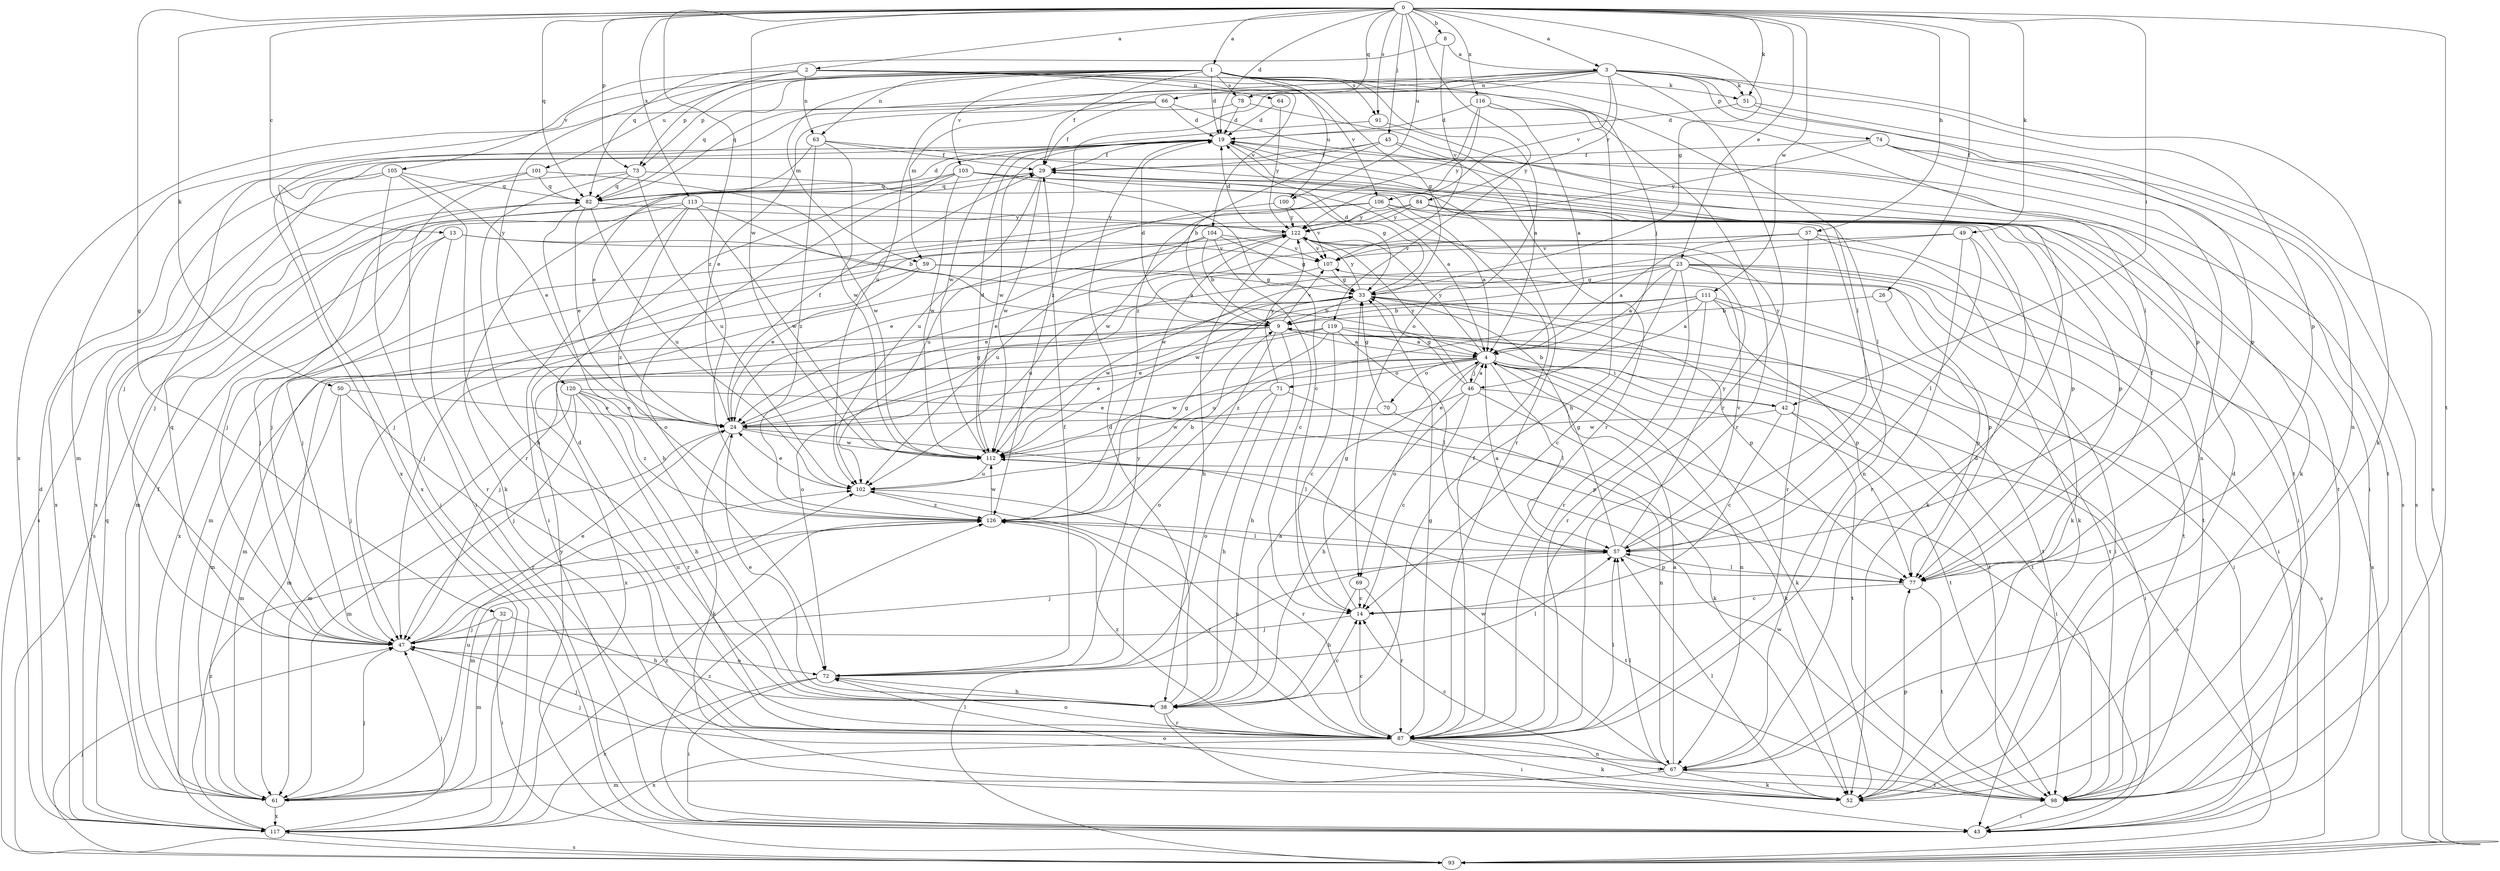 strict digraph  {
0;
1;
2;
3;
4;
8;
9;
13;
14;
19;
23;
24;
26;
29;
32;
33;
37;
38;
42;
43;
45;
46;
47;
49;
50;
51;
52;
57;
59;
61;
63;
64;
66;
67;
69;
70;
71;
72;
73;
74;
77;
78;
82;
84;
87;
91;
93;
98;
100;
101;
102;
103;
104;
105;
106;
107;
111;
112;
113;
116;
117;
119;
120;
122;
126;
0 -> 1  [label=a];
0 -> 2  [label=a];
0 -> 3  [label=a];
0 -> 8  [label=b];
0 -> 13  [label=c];
0 -> 19  [label=d];
0 -> 23  [label=e];
0 -> 26  [label=f];
0 -> 32  [label=g];
0 -> 33  [label=g];
0 -> 37  [label=h];
0 -> 42  [label=i];
0 -> 45  [label=j];
0 -> 49  [label=k];
0 -> 50  [label=k];
0 -> 51  [label=k];
0 -> 73  [label=p];
0 -> 78  [label=q];
0 -> 82  [label=q];
0 -> 91  [label=s];
0 -> 98  [label=t];
0 -> 100  [label=u];
0 -> 111  [label=w];
0 -> 112  [label=w];
0 -> 113  [label=x];
0 -> 116  [label=x];
0 -> 119  [label=y];
0 -> 126  [label=z];
1 -> 19  [label=d];
1 -> 29  [label=f];
1 -> 33  [label=g];
1 -> 46  [label=j];
1 -> 51  [label=k];
1 -> 57  [label=l];
1 -> 59  [label=m];
1 -> 63  [label=n];
1 -> 69  [label=o];
1 -> 73  [label=p];
1 -> 82  [label=q];
1 -> 91  [label=s];
1 -> 100  [label=u];
1 -> 101  [label=u];
1 -> 103  [label=v];
1 -> 117  [label=x];
1 -> 78  [label=s];
2 -> 57  [label=l];
2 -> 63  [label=n];
2 -> 64  [label=n];
2 -> 73  [label=p];
2 -> 104  [label=v];
2 -> 105  [label=v];
2 -> 106  [label=v];
2 -> 120  [label=y];
3 -> 51  [label=k];
3 -> 52  [label=k];
3 -> 59  [label=m];
3 -> 66  [label=n];
3 -> 67  [label=n];
3 -> 74  [label=p];
3 -> 77  [label=p];
3 -> 82  [label=q];
3 -> 84  [label=r];
3 -> 87  [label=r];
3 -> 102  [label=u];
3 -> 106  [label=v];
3 -> 126  [label=z];
4 -> 24  [label=e];
4 -> 42  [label=i];
4 -> 43  [label=i];
4 -> 46  [label=j];
4 -> 52  [label=k];
4 -> 57  [label=l];
4 -> 61  [label=m];
4 -> 67  [label=n];
4 -> 69  [label=o];
4 -> 70  [label=o];
4 -> 71  [label=o];
4 -> 98  [label=t];
4 -> 112  [label=w];
4 -> 122  [label=y];
8 -> 3  [label=a];
8 -> 82  [label=q];
8 -> 107  [label=v];
9 -> 4  [label=a];
9 -> 19  [label=d];
9 -> 38  [label=h];
9 -> 61  [label=m];
9 -> 72  [label=o];
9 -> 93  [label=s];
9 -> 98  [label=t];
9 -> 107  [label=v];
9 -> 117  [label=x];
13 -> 4  [label=a];
13 -> 47  [label=j];
13 -> 87  [label=r];
13 -> 107  [label=v];
13 -> 117  [label=x];
14 -> 33  [label=g];
14 -> 47  [label=j];
19 -> 29  [label=f];
19 -> 47  [label=j];
19 -> 57  [label=l];
19 -> 87  [label=r];
19 -> 93  [label=s];
19 -> 112  [label=w];
23 -> 4  [label=a];
23 -> 14  [label=c];
23 -> 24  [label=e];
23 -> 33  [label=g];
23 -> 43  [label=i];
23 -> 77  [label=p];
23 -> 87  [label=r];
23 -> 93  [label=s];
23 -> 98  [label=t];
23 -> 112  [label=w];
24 -> 29  [label=f];
24 -> 33  [label=g];
24 -> 52  [label=k];
24 -> 57  [label=l];
24 -> 61  [label=m];
24 -> 112  [label=w];
26 -> 9  [label=b];
26 -> 77  [label=p];
29 -> 82  [label=q];
29 -> 98  [label=t];
29 -> 102  [label=u];
29 -> 112  [label=w];
32 -> 38  [label=h];
32 -> 43  [label=i];
32 -> 47  [label=j];
32 -> 61  [label=m];
33 -> 9  [label=b];
33 -> 19  [label=d];
33 -> 72  [label=o];
33 -> 77  [label=p];
33 -> 98  [label=t];
33 -> 112  [label=w];
33 -> 122  [label=y];
37 -> 4  [label=a];
37 -> 24  [label=e];
37 -> 52  [label=k];
37 -> 87  [label=r];
37 -> 98  [label=t];
37 -> 107  [label=v];
38 -> 4  [label=a];
38 -> 14  [label=c];
38 -> 19  [label=d];
38 -> 24  [label=e];
38 -> 43  [label=i];
38 -> 87  [label=r];
42 -> 9  [label=b];
42 -> 14  [label=c];
42 -> 93  [label=s];
42 -> 98  [label=t];
42 -> 112  [label=w];
42 -> 122  [label=y];
43 -> 126  [label=z];
45 -> 9  [label=b];
45 -> 29  [label=f];
45 -> 43  [label=i];
45 -> 52  [label=k];
45 -> 117  [label=x];
46 -> 4  [label=a];
46 -> 14  [label=c];
46 -> 24  [label=e];
46 -> 33  [label=g];
46 -> 38  [label=h];
46 -> 43  [label=i];
46 -> 52  [label=k];
46 -> 122  [label=y];
47 -> 24  [label=e];
47 -> 72  [label=o];
47 -> 82  [label=q];
47 -> 102  [label=u];
49 -> 52  [label=k];
49 -> 57  [label=l];
49 -> 87  [label=r];
49 -> 107  [label=v];
49 -> 112  [label=w];
50 -> 24  [label=e];
50 -> 47  [label=j];
50 -> 61  [label=m];
50 -> 87  [label=r];
51 -> 19  [label=d];
51 -> 77  [label=p];
51 -> 93  [label=s];
52 -> 19  [label=d];
52 -> 57  [label=l];
52 -> 72  [label=o];
52 -> 77  [label=p];
57 -> 4  [label=a];
57 -> 33  [label=g];
57 -> 47  [label=j];
57 -> 77  [label=p];
57 -> 107  [label=v];
57 -> 122  [label=y];
59 -> 24  [label=e];
59 -> 33  [label=g];
59 -> 43  [label=i];
59 -> 47  [label=j];
61 -> 29  [label=f];
61 -> 47  [label=j];
61 -> 102  [label=u];
61 -> 117  [label=x];
61 -> 126  [label=z];
63 -> 24  [label=e];
63 -> 29  [label=f];
63 -> 98  [label=t];
63 -> 112  [label=w];
63 -> 126  [label=z];
64 -> 19  [label=d];
64 -> 122  [label=y];
66 -> 19  [label=d];
66 -> 29  [label=f];
66 -> 61  [label=m];
66 -> 87  [label=r];
66 -> 117  [label=x];
67 -> 4  [label=a];
67 -> 14  [label=c];
67 -> 19  [label=d];
67 -> 47  [label=j];
67 -> 52  [label=k];
67 -> 57  [label=l];
67 -> 61  [label=m];
67 -> 98  [label=t];
67 -> 112  [label=w];
69 -> 14  [label=c];
69 -> 38  [label=h];
69 -> 87  [label=r];
70 -> 33  [label=g];
70 -> 67  [label=n];
70 -> 112  [label=w];
71 -> 24  [label=e];
71 -> 38  [label=h];
71 -> 52  [label=k];
71 -> 72  [label=o];
71 -> 122  [label=y];
72 -> 29  [label=f];
72 -> 38  [label=h];
72 -> 43  [label=i];
72 -> 57  [label=l];
72 -> 117  [label=x];
72 -> 122  [label=y];
73 -> 33  [label=g];
73 -> 38  [label=h];
73 -> 82  [label=q];
73 -> 102  [label=u];
73 -> 117  [label=x];
74 -> 29  [label=f];
74 -> 67  [label=n];
74 -> 93  [label=s];
74 -> 98  [label=t];
74 -> 122  [label=y];
77 -> 14  [label=c];
77 -> 29  [label=f];
77 -> 57  [label=l];
77 -> 98  [label=t];
78 -> 4  [label=a];
78 -> 19  [label=d];
78 -> 24  [label=e];
82 -> 19  [label=d];
82 -> 24  [label=e];
82 -> 38  [label=h];
82 -> 102  [label=u];
82 -> 122  [label=y];
84 -> 43  [label=i];
84 -> 47  [label=j];
84 -> 77  [label=p];
84 -> 112  [label=w];
84 -> 122  [label=y];
87 -> 14  [label=c];
87 -> 19  [label=d];
87 -> 29  [label=f];
87 -> 33  [label=g];
87 -> 47  [label=j];
87 -> 52  [label=k];
87 -> 57  [label=l];
87 -> 67  [label=n];
87 -> 72  [label=o];
87 -> 98  [label=t];
87 -> 102  [label=u];
87 -> 117  [label=x];
87 -> 126  [label=z];
91 -> 77  [label=p];
91 -> 112  [label=w];
93 -> 47  [label=j];
93 -> 57  [label=l];
93 -> 122  [label=y];
98 -> 43  [label=i];
98 -> 112  [label=w];
100 -> 102  [label=u];
100 -> 107  [label=v];
100 -> 122  [label=y];
101 -> 43  [label=i];
101 -> 82  [label=q];
101 -> 93  [label=s];
101 -> 112  [label=w];
102 -> 24  [label=e];
102 -> 87  [label=r];
102 -> 126  [label=z];
103 -> 4  [label=a];
103 -> 14  [label=c];
103 -> 52  [label=k];
103 -> 67  [label=n];
103 -> 72  [label=o];
103 -> 82  [label=q];
103 -> 112  [label=w];
104 -> 9  [label=b];
104 -> 14  [label=c];
104 -> 24  [label=e];
104 -> 33  [label=g];
104 -> 47  [label=j];
104 -> 107  [label=v];
105 -> 24  [label=e];
105 -> 43  [label=i];
105 -> 47  [label=j];
105 -> 82  [label=q];
105 -> 87  [label=r];
105 -> 117  [label=x];
106 -> 4  [label=a];
106 -> 47  [label=j];
106 -> 52  [label=k];
106 -> 61  [label=m];
106 -> 77  [label=p];
106 -> 122  [label=y];
107 -> 33  [label=g];
107 -> 102  [label=u];
111 -> 4  [label=a];
111 -> 9  [label=b];
111 -> 43  [label=i];
111 -> 61  [label=m];
111 -> 77  [label=p];
111 -> 87  [label=r];
111 -> 98  [label=t];
111 -> 126  [label=z];
112 -> 19  [label=d];
112 -> 102  [label=u];
113 -> 9  [label=b];
113 -> 43  [label=i];
113 -> 47  [label=j];
113 -> 93  [label=s];
113 -> 112  [label=w];
113 -> 122  [label=y];
113 -> 126  [label=z];
116 -> 4  [label=a];
116 -> 19  [label=d];
116 -> 38  [label=h];
116 -> 87  [label=r];
116 -> 122  [label=y];
116 -> 126  [label=z];
117 -> 19  [label=d];
117 -> 47  [label=j];
117 -> 82  [label=q];
117 -> 93  [label=s];
117 -> 126  [label=z];
119 -> 4  [label=a];
119 -> 14  [label=c];
119 -> 24  [label=e];
119 -> 47  [label=j];
119 -> 57  [label=l];
119 -> 98  [label=t];
119 -> 102  [label=u];
120 -> 24  [label=e];
120 -> 38  [label=h];
120 -> 47  [label=j];
120 -> 61  [label=m];
120 -> 77  [label=p];
120 -> 87  [label=r];
120 -> 126  [label=z];
122 -> 19  [label=d];
122 -> 38  [label=h];
122 -> 61  [label=m];
122 -> 102  [label=u];
122 -> 107  [label=v];
126 -> 9  [label=b];
126 -> 33  [label=g];
126 -> 57  [label=l];
126 -> 61  [label=m];
126 -> 87  [label=r];
126 -> 98  [label=t];
126 -> 112  [label=w];
}
